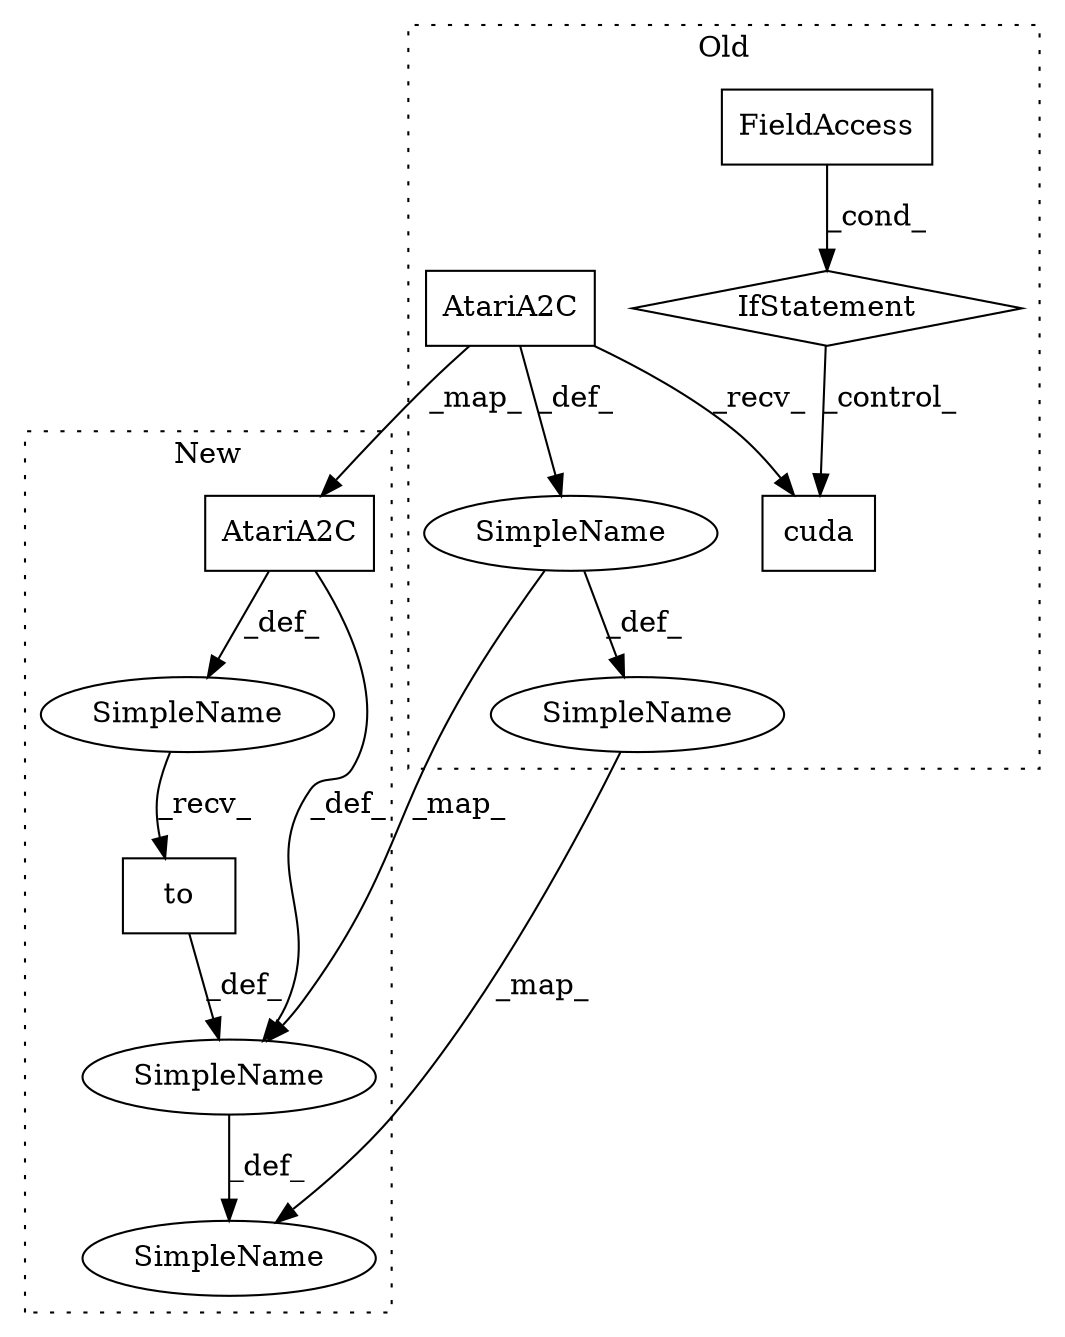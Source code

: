 digraph G {
subgraph cluster0 {
1 [label="AtariA2C" a="32" s="2244,2268" l="9,1" shape="box"];
3 [label="cuda" a="32" s="2514" l="6" shape="box"];
4 [label="IfStatement" a="25" s="2478,2491" l="4,2" shape="diamond"];
5 [label="FieldAccess" a="22" s="2482" l="9" shape="box"];
8 [label="SimpleName" a="42" s="3194" l="10" shape="ellipse"];
10 [label="SimpleName" a="42" s="3225" l="10" shape="ellipse"];
label = "Old";
style="dotted";
}
subgraph cluster1 {
2 [label="AtariA2C" a="32" s="2283,2307" l="9,1" shape="box"];
6 [label="SimpleName" a="42" s="" l="" shape="ellipse"];
7 [label="to" a="32" s="2553,2562" l="3,1" shape="box"];
9 [label="SimpleName" a="42" s="3183" l="10" shape="ellipse"];
11 [label="SimpleName" a="42" s="3214" l="10" shape="ellipse"];
label = "New";
style="dotted";
}
1 -> 3 [label="_recv_"];
1 -> 8 [label="_def_"];
1 -> 2 [label="_map_"];
2 -> 6 [label="_def_"];
2 -> 9 [label="_def_"];
4 -> 3 [label="_control_"];
5 -> 4 [label="_cond_"];
6 -> 7 [label="_recv_"];
7 -> 9 [label="_def_"];
8 -> 10 [label="_def_"];
8 -> 9 [label="_map_"];
9 -> 11 [label="_def_"];
10 -> 11 [label="_map_"];
}